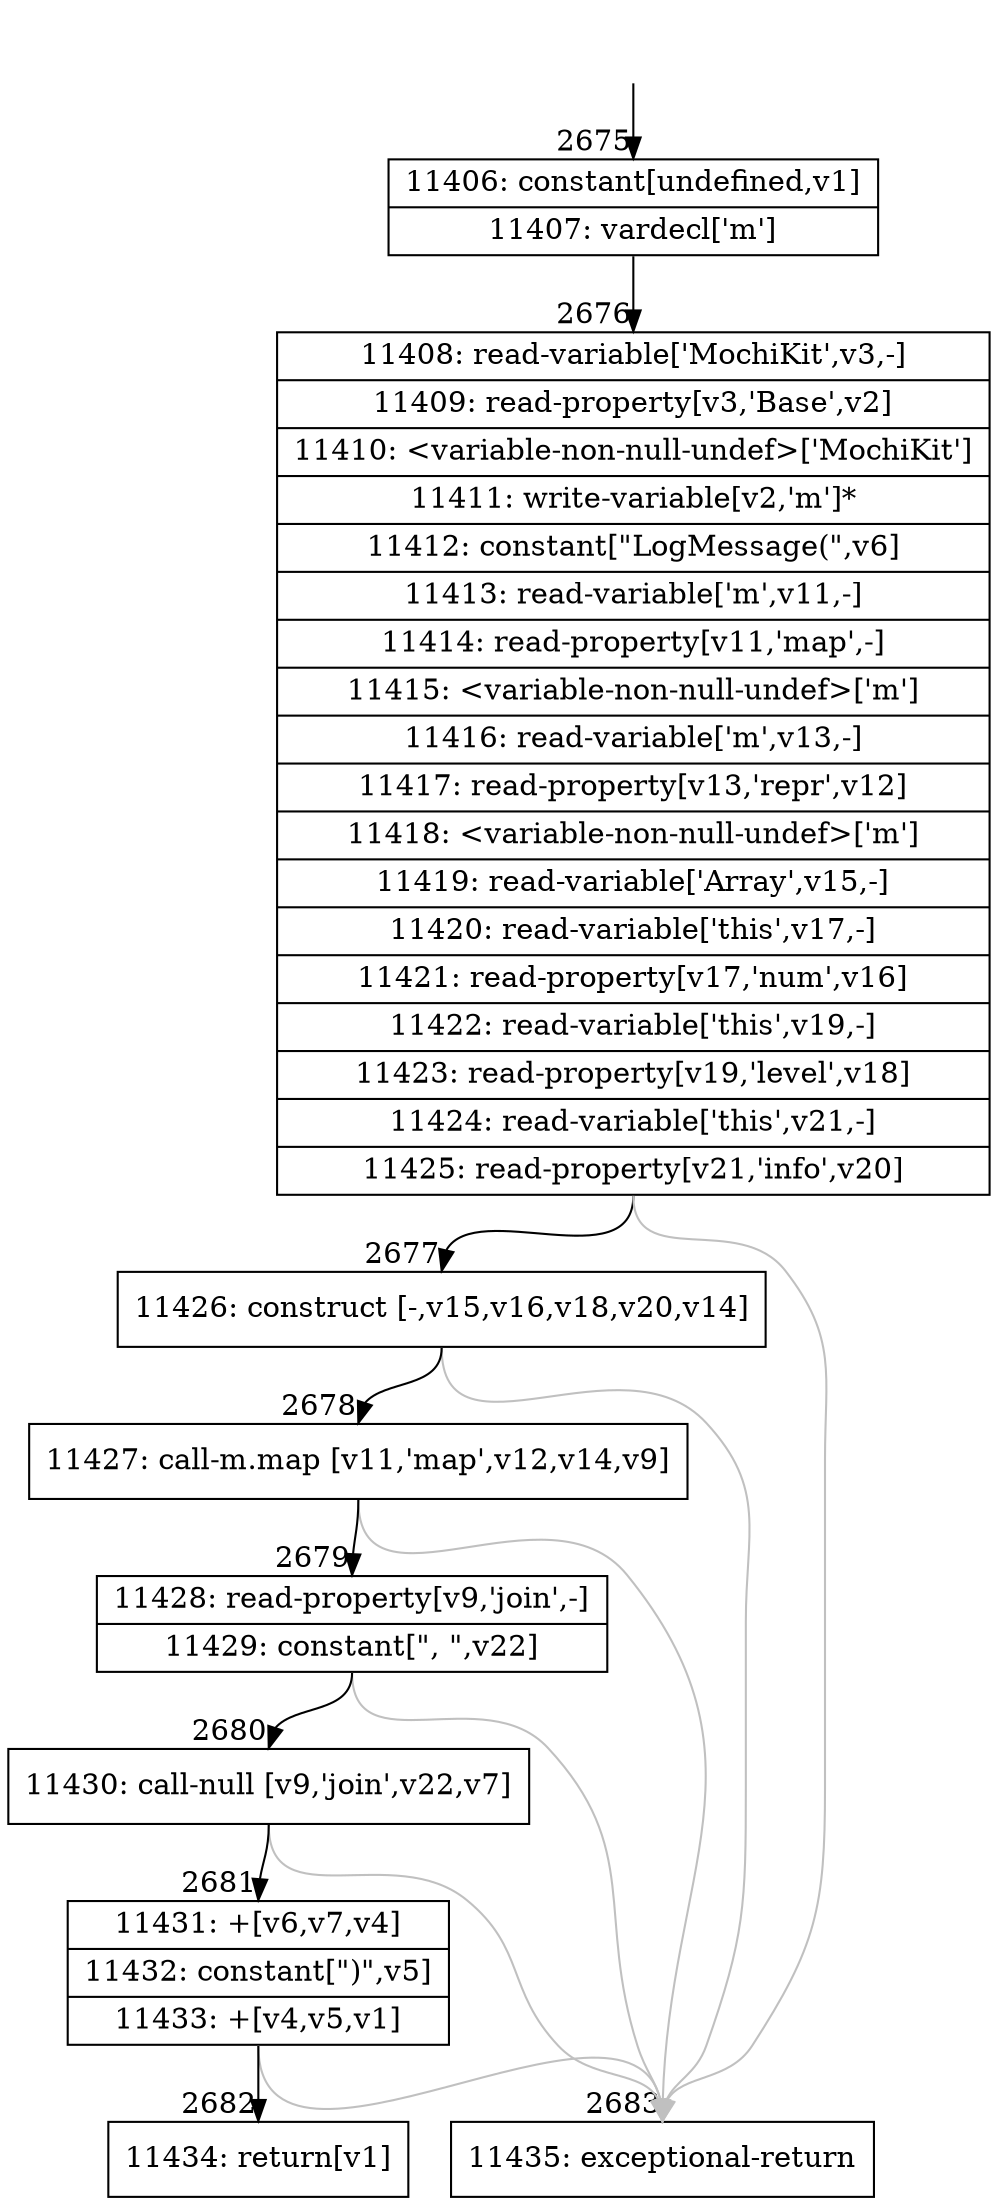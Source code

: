 digraph {
rankdir="TD"
BB_entry206[shape=none,label=""];
BB_entry206 -> BB2675 [tailport=s, headport=n, headlabel="    2675"]
BB2675 [shape=record label="{11406: constant[undefined,v1]|11407: vardecl['m']}" ] 
BB2675 -> BB2676 [tailport=s, headport=n, headlabel="      2676"]
BB2676 [shape=record label="{11408: read-variable['MochiKit',v3,-]|11409: read-property[v3,'Base',v2]|11410: \<variable-non-null-undef\>['MochiKit']|11411: write-variable[v2,'m']*|11412: constant[\"LogMessage(\",v6]|11413: read-variable['m',v11,-]|11414: read-property[v11,'map',-]|11415: \<variable-non-null-undef\>['m']|11416: read-variable['m',v13,-]|11417: read-property[v13,'repr',v12]|11418: \<variable-non-null-undef\>['m']|11419: read-variable['Array',v15,-]|11420: read-variable['this',v17,-]|11421: read-property[v17,'num',v16]|11422: read-variable['this',v19,-]|11423: read-property[v19,'level',v18]|11424: read-variable['this',v21,-]|11425: read-property[v21,'info',v20]}" ] 
BB2676 -> BB2677 [tailport=s, headport=n, headlabel="      2677"]
BB2676 -> BB2683 [tailport=s, headport=n, color=gray, headlabel="      2683"]
BB2677 [shape=record label="{11426: construct [-,v15,v16,v18,v20,v14]}" ] 
BB2677 -> BB2678 [tailport=s, headport=n, headlabel="      2678"]
BB2677 -> BB2683 [tailport=s, headport=n, color=gray]
BB2678 [shape=record label="{11427: call-m.map [v11,'map',v12,v14,v9]}" ] 
BB2678 -> BB2679 [tailport=s, headport=n, headlabel="      2679"]
BB2678 -> BB2683 [tailport=s, headport=n, color=gray]
BB2679 [shape=record label="{11428: read-property[v9,'join',-]|11429: constant[\", \",v22]}" ] 
BB2679 -> BB2680 [tailport=s, headport=n, headlabel="      2680"]
BB2679 -> BB2683 [tailport=s, headport=n, color=gray]
BB2680 [shape=record label="{11430: call-null [v9,'join',v22,v7]}" ] 
BB2680 -> BB2681 [tailport=s, headport=n, headlabel="      2681"]
BB2680 -> BB2683 [tailport=s, headport=n, color=gray]
BB2681 [shape=record label="{11431: +[v6,v7,v4]|11432: constant[\")\",v5]|11433: +[v4,v5,v1]}" ] 
BB2681 -> BB2682 [tailport=s, headport=n, headlabel="      2682"]
BB2681 -> BB2683 [tailport=s, headport=n, color=gray]
BB2682 [shape=record label="{11434: return[v1]}" ] 
BB2683 [shape=record label="{11435: exceptional-return}" ] 
//#$~ 1716
}

